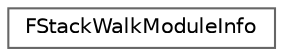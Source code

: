 digraph "Graphical Class Hierarchy"
{
 // INTERACTIVE_SVG=YES
 // LATEX_PDF_SIZE
  bgcolor="transparent";
  edge [fontname=Helvetica,fontsize=10,labelfontname=Helvetica,labelfontsize=10];
  node [fontname=Helvetica,fontsize=10,shape=box,height=0.2,width=0.4];
  rankdir="LR";
  Node0 [id="Node000000",label="FStackWalkModuleInfo",height=0.2,width=0.4,color="grey40", fillcolor="white", style="filled",URL="$dd/d46/structFStackWalkModuleInfo.html",tooltip="This is used to capture all of the module information needed to load pdb's."];
}
